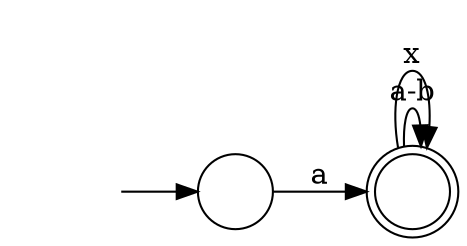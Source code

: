 digraph Automaton {
  rankdir = LR;
  0 [shape=circle,label=""];
  initial [shape=plaintext,label=""];
  initial -> 0
  0 -> 1 [label="a"]
  1 [shape=doublecircle,label=""];
  1 -> 1 [label="a-b"]
  1 -> 1 [label="x"]
}
